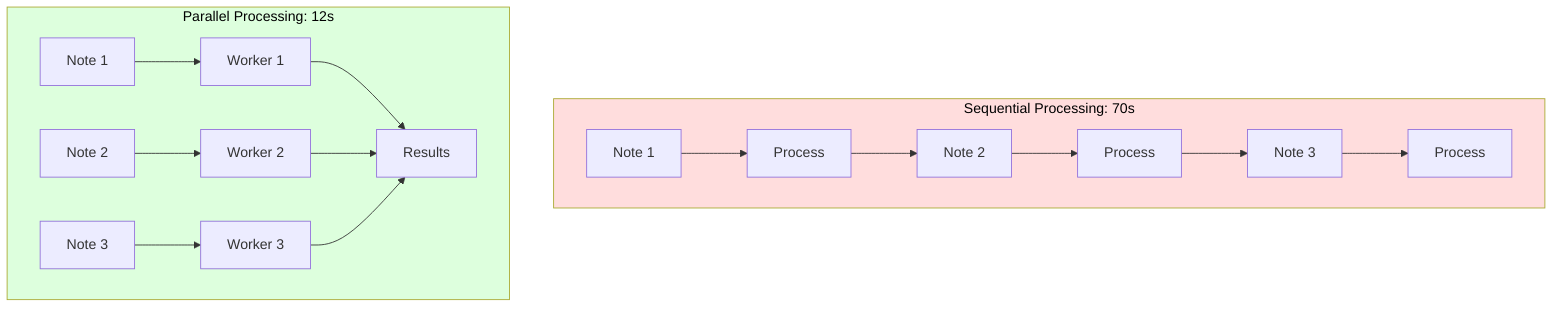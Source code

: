 flowchart TB
    subgraph Before["Sequential Processing: 70s"]
        A1[Note 1] --> B1[Process]
        B1 --> C1[Note 2]
        C1 --> D1[Process]
        D1 --> E1[Note 3]
        E1 --> F1[Process]
    end

    subgraph After["Parallel Processing: 12s"]
        A2[Note 1] --> B2[Worker 1]
        C2[Note 2] --> D2[Worker 2]
        E2[Note 3] --> F2[Worker 3]
        
        B2 & D2 & F2 --> G2[Results]
    end

    classDef before fill:#ffdddd,color:#000
    classDef after fill:#ddffdd,color:#000
    class Before before
    class After after
